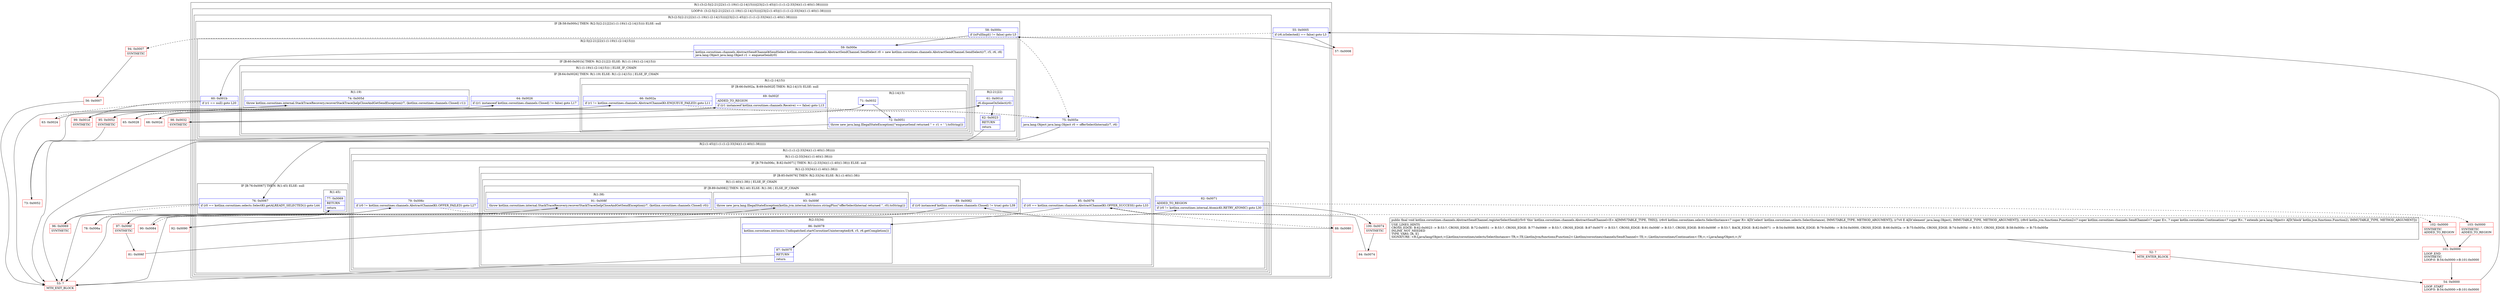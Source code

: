 digraph "CFG forkotlinx.coroutines.channels.AbstractSendChannel.registerSelectSend(Lkotlinx\/coroutines\/selects\/SelectInstance;Ljava\/lang\/Object;Lkotlin\/jvm\/functions\/Function2;)V" {
subgraph cluster_Region_53333267 {
label = "R(1:(3:(2:5|(2:21|22)(1:(1:19)(1:(2:14|15))))|23|(2:(1:45)|(1:(1:(1:(2:33|34)(1:(1:40)(1:38))))))))";
node [shape=record,color=blue];
subgraph cluster_LoopRegion_974623155 {
label = "LOOP:0: (3:(2:5|(2:21|22)(1:(1:19)(1:(2:14|15))))|23|(2:(1:45)|(1:(1:(1:(2:33|34)(1:(1:40)(1:38)))))))";
node [shape=record,color=blue];
Node_55 [shape=record,label="{55\:\ 0x0005|if (r6.isSelected() == false) goto L3\l}"];
subgraph cluster_Region_1316768302 {
label = "R(3:(2:5|(2:21|22)(1:(1:19)(1:(2:14|15))))|23|(2:(1:45)|(1:(1:(1:(2:33|34)(1:(1:40)(1:38)))))))";
node [shape=record,color=blue];
subgraph cluster_IfRegion_1427712747 {
label = "IF [B:58:0x000c] THEN: R(2:5|(2:21|22)(1:(1:19)(1:(2:14|15)))) ELSE: null";
node [shape=record,color=blue];
Node_58 [shape=record,label="{58\:\ 0x000c|if (isFullImpl() != false) goto L5\l}"];
subgraph cluster_Region_1918545060 {
label = "R(2:5|(2:21|22)(1:(1:19)(1:(2:14|15))))";
node [shape=record,color=blue];
Node_59 [shape=record,label="{59\:\ 0x000e|kotlinx.coroutines.channels.AbstractSendChannel$SendSelect kotlinx.coroutines.channels.AbstractSendChannel.SendSelect r0 = new kotlinx.coroutines.channels.AbstractSendChannel.SendSelect(r7, r5, r6, r8)\ljava.lang.Object java.lang.Object r1 = enqueueSend(r0)\l}"];
subgraph cluster_IfRegion_172136441 {
label = "IF [B:60:0x001b] THEN: R(2:21|22) ELSE: R(1:(1:19)(1:(2:14|15)))";
node [shape=record,color=blue];
Node_60 [shape=record,label="{60\:\ 0x001b|if (r1 == null) goto L20\l}"];
subgraph cluster_Region_239799528 {
label = "R(2:21|22)";
node [shape=record,color=blue];
Node_61 [shape=record,label="{61\:\ 0x001d|r6.disposeOnSelect(r0)\l}"];
Node_62 [shape=record,label="{62\:\ 0x0023|RETURN\l|return\l}"];
}
subgraph cluster_Region_1604858776 {
label = "R(1:(1:19)(1:(2:14|15))) | ELSE_IF_CHAIN\l";
node [shape=record,color=blue];
subgraph cluster_IfRegion_1229086446 {
label = "IF [B:64:0x0026] THEN: R(1:19) ELSE: R(1:(2:14|15)) | ELSE_IF_CHAIN\l";
node [shape=record,color=blue];
Node_64 [shape=record,label="{64\:\ 0x0026|if ((r1 instanceof kotlinx.coroutines.channels.Closed) != false) goto L17\l}"];
subgraph cluster_Region_1851450606 {
label = "R(1:19)";
node [shape=record,color=blue];
Node_74 [shape=record,label="{74\:\ 0x005d|throw kotlinx.coroutines.internal.StackTraceRecovery.recoverStackTrace(helpCloseAndGetSendException(r7, (kotlinx.coroutines.channels.Closed) r1))\l}"];
}
subgraph cluster_Region_847259691 {
label = "R(1:(2:14|15))";
node [shape=record,color=blue];
subgraph cluster_IfRegion_950045057 {
label = "IF [B:66:0x002a, B:69:0x002f] THEN: R(2:14|15) ELSE: null";
node [shape=record,color=blue];
Node_66 [shape=record,label="{66\:\ 0x002a|if (r1 != kotlinx.coroutines.channels.AbstractChannelKt.ENQUEUE_FAILED) goto L11\l}"];
Node_69 [shape=record,label="{69\:\ 0x002f|ADDED_TO_REGION\l|if ((r1 instanceof kotlinx.coroutines.channels.Receive) == false) goto L13\l}"];
subgraph cluster_Region_641940531 {
label = "R(2:14|15)";
node [shape=record,color=blue];
Node_71 [shape=record,label="{71\:\ 0x0032}"];
Node_72 [shape=record,label="{72\:\ 0x0051|throw new java.lang.IllegalStateException((\"enqueueSend returned \" + r1 + ' ').toString())\l}"];
}
}
}
}
}
}
}
}
Node_75 [shape=record,label="{75\:\ 0x005e|java.lang.Object java.lang.Object r0 = offerSelectInternal(r7, r6)\l}"];
subgraph cluster_Region_874298817 {
label = "R(2:(1:45)|(1:(1:(1:(2:33|34)(1:(1:40)(1:38))))))";
node [shape=record,color=blue];
subgraph cluster_IfRegion_492577817 {
label = "IF [B:76:0x0067] THEN: R(1:45) ELSE: null";
node [shape=record,color=blue];
Node_76 [shape=record,label="{76\:\ 0x0067|if (r0 == kotlinx.coroutines.selects.SelectKt.getALREADY_SELECTED()) goto L44\l}"];
subgraph cluster_Region_684623835 {
label = "R(1:45)";
node [shape=record,color=blue];
Node_77 [shape=record,label="{77\:\ 0x0069|RETURN\l|return\l}"];
}
}
subgraph cluster_Region_920933801 {
label = "R(1:(1:(1:(2:33|34)(1:(1:40)(1:38)))))";
node [shape=record,color=blue];
subgraph cluster_Region_85389870 {
label = "R(1:(1:(2:33|34)(1:(1:40)(1:38))))";
node [shape=record,color=blue];
subgraph cluster_IfRegion_1390174317 {
label = "IF [B:79:0x006c, B:82:0x0071] THEN: R(1:(2:33|34)(1:(1:40)(1:38))) ELSE: null";
node [shape=record,color=blue];
Node_79 [shape=record,label="{79\:\ 0x006c|if (r0 != kotlinx.coroutines.channels.AbstractChannelKt.OFFER_FAILED) goto L27\l}"];
Node_82 [shape=record,label="{82\:\ 0x0071|ADDED_TO_REGION\l|if (r0 != kotlinx.coroutines.internal.AtomicKt.RETRY_ATOMIC) goto L30\l}"];
subgraph cluster_Region_1412802040 {
label = "R(1:(2:33|34)(1:(1:40)(1:38)))";
node [shape=record,color=blue];
subgraph cluster_IfRegion_1274183102 {
label = "IF [B:85:0x0076] THEN: R(2:33|34) ELSE: R(1:(1:40)(1:38))";
node [shape=record,color=blue];
Node_85 [shape=record,label="{85\:\ 0x0076|if (r0 == kotlinx.coroutines.channels.AbstractChannelKt.OFFER_SUCCESS) goto L33\l}"];
subgraph cluster_Region_135856378 {
label = "R(2:33|34)";
node [shape=record,color=blue];
Node_86 [shape=record,label="{86\:\ 0x0078|kotlinx.coroutines.intrinsics.Undispatched.startCoroutineUnintercepted(r8, r5, r6.getCompletion())\l}"];
Node_87 [shape=record,label="{87\:\ 0x007f|RETURN\l|return\l}"];
}
subgraph cluster_Region_482624845 {
label = "R(1:(1:40)(1:38)) | ELSE_IF_CHAIN\l";
node [shape=record,color=blue];
subgraph cluster_IfRegion_1744008148 {
label = "IF [B:89:0x0082] THEN: R(1:40) ELSE: R(1:38) | ELSE_IF_CHAIN\l";
node [shape=record,color=blue];
Node_89 [shape=record,label="{89\:\ 0x0082|if ((r0 instanceof kotlinx.coroutines.channels.Closed) != true) goto L39\l}"];
subgraph cluster_Region_460586975 {
label = "R(1:40)";
node [shape=record,color=blue];
Node_93 [shape=record,label="{93\:\ 0x009f|throw new java.lang.IllegalStateException(kotlin.jvm.internal.Intrinsics.stringPlus(\"offerSelectInternal returned \", r0).toString())\l}"];
}
subgraph cluster_Region_706554836 {
label = "R(1:38)";
node [shape=record,color=blue];
Node_91 [shape=record,label="{91\:\ 0x008f|throw kotlinx.coroutines.internal.StackTraceRecovery.recoverStackTrace(helpCloseAndGetSendException(r7, (kotlinx.coroutines.channels.Closed) r0))\l}"];
}
}
}
}
}
}
}
}
}
}
}
}
Node_52 [shape=record,color=red,label="{52\:\ ?|MTH_ENTER_BLOCK\l}"];
Node_54 [shape=record,color=red,label="{54\:\ 0x0000|LOOP_START\lLOOP:0: B:54:0x0000\-\>B:101:0x0000\l}"];
Node_57 [shape=record,color=red,label="{57\:\ 0x0008}"];
Node_63 [shape=record,color=red,label="{63\:\ 0x0024}"];
Node_65 [shape=record,color=red,label="{65\:\ 0x0028}"];
Node_68 [shape=record,color=red,label="{68\:\ 0x002d}"];
Node_98 [shape=record,color=red,label="{98\:\ 0x0032|SYNTHETIC\l}"];
Node_53 [shape=record,color=red,label="{53\:\ ?|MTH_EXIT_BLOCK\l}"];
Node_95 [shape=record,color=red,label="{95\:\ 0x0052|SYNTHETIC\l}"];
Node_73 [shape=record,color=red,label="{73\:\ 0x0052}"];
Node_99 [shape=record,color=red,label="{99\:\ 0x001d|SYNTHETIC\l}"];
Node_78 [shape=record,color=red,label="{78\:\ 0x006a}"];
Node_97 [shape=record,color=red,label="{97\:\ 0x006f|SYNTHETIC\l}"];
Node_81 [shape=record,color=red,label="{81\:\ 0x006f}"];
Node_100 [shape=record,color=red,label="{100\:\ 0x0074|SYNTHETIC\l}"];
Node_84 [shape=record,color=red,label="{84\:\ 0x0074}"];
Node_88 [shape=record,color=red,label="{88\:\ 0x0080}"];
Node_90 [shape=record,color=red,label="{90\:\ 0x0084}"];
Node_92 [shape=record,color=red,label="{92\:\ 0x0090}"];
Node_103 [shape=record,color=red,label="{103\:\ 0x0000|SYNTHETIC\lADDED_TO_REGION\l}"];
Node_101 [shape=record,color=red,label="{101\:\ 0x0000|LOOP_END\lSYNTHETIC\lLOOP:0: B:54:0x0000\-\>B:101:0x0000\l}"];
Node_102 [shape=record,color=red,label="{102\:\ 0x0000|SYNTHETIC\lADDED_TO_REGION\l}"];
Node_96 [shape=record,color=red,label="{96\:\ 0x0069|SYNTHETIC\l}"];
Node_94 [shape=record,color=red,label="{94\:\ 0x0007|SYNTHETIC\l}"];
Node_56 [shape=record,color=red,label="{56\:\ 0x0007}"];
MethodNode[shape=record,label="{public final void kotlinx.coroutines.channels.AbstractSendChannel.registerSelectSend((r5v0 'this' kotlinx.coroutines.channels.AbstractSendChannel\<E\> A[IMMUTABLE_TYPE, THIS]), (r6v0 kotlinx.coroutines.selects.SelectInstance\<? super R\> A[D('select' kotlinx.coroutines.selects.SelectInstance), IMMUTABLE_TYPE, METHOD_ARGUMENT]), (r7v0 E A[D('element' java.lang.Object), IMMUTABLE_TYPE, METHOD_ARGUMENT]), (r8v0 kotlin.jvm.functions.Function2\<? super kotlinx.coroutines.channels.SendChannel\<? super E\>, ? super kotlin.coroutines.Continuation\<? super R\>, ? extends java.lang.Object\> A[D('block' kotlin.jvm.functions.Function2), IMMUTABLE_TYPE, METHOD_ARGUMENT]))  | USE_LINES_HINTS\lCROSS_EDGE: B:62:0x0023 \-\> B:53:?, CROSS_EDGE: B:72:0x0051 \-\> B:53:?, CROSS_EDGE: B:77:0x0069 \-\> B:53:?, CROSS_EDGE: B:87:0x007f \-\> B:53:?, CROSS_EDGE: B:91:0x008f \-\> B:53:?, CROSS_EDGE: B:93:0x009f \-\> B:53:?, BACK_EDGE: B:82:0x0071 \-\> B:54:0x0000, BACK_EDGE: B:79:0x006c \-\> B:54:0x0000, CROSS_EDGE: B:66:0x002a \-\> B:75:0x005e, CROSS_EDGE: B:74:0x005d \-\> B:53:?, CROSS_EDGE: B:58:0x000c \-\> B:75:0x005e\lINLINE_NOT_NEEDED\lTYPE_VARS: [R, E]\lSIGNATURE: \<R:Ljava\/lang\/Object;\>(Lkotlinx\/coroutines\/selects\/SelectInstance\<\-TR;\>;TE;Lkotlin\/jvm\/functions\/Function2\<\-Lkotlinx\/coroutines\/channels\/SendChannel\<\-TE;\>;\-Lkotlin\/coroutines\/Continuation\<\-TR;\>;+Ljava\/lang\/Object;\>;)V\l}"];
MethodNode -> Node_52;Node_55 -> Node_57;
Node_55 -> Node_94[style=dashed];
Node_58 -> Node_59;
Node_58 -> Node_75[style=dashed];
Node_59 -> Node_60;
Node_60 -> Node_63[style=dashed];
Node_60 -> Node_99;
Node_61 -> Node_62;
Node_62 -> Node_53;
Node_64 -> Node_65[style=dashed];
Node_64 -> Node_95;
Node_74 -> Node_53;
Node_66 -> Node_68;
Node_66 -> Node_75[style=dashed];
Node_69 -> Node_75[style=dashed];
Node_69 -> Node_98;
Node_71 -> Node_72;
Node_72 -> Node_53;
Node_75 -> Node_76;
Node_76 -> Node_78[style=dashed];
Node_76 -> Node_96;
Node_77 -> Node_53;
Node_79 -> Node_97;
Node_79 -> Node_102[style=dashed];
Node_82 -> Node_100;
Node_82 -> Node_103[style=dashed];
Node_85 -> Node_86;
Node_85 -> Node_88[style=dashed];
Node_86 -> Node_87;
Node_87 -> Node_53;
Node_89 -> Node_90[style=dashed];
Node_89 -> Node_92;
Node_93 -> Node_53;
Node_91 -> Node_53;
Node_52 -> Node_54;
Node_54 -> Node_55;
Node_57 -> Node_58;
Node_63 -> Node_64;
Node_65 -> Node_66;
Node_68 -> Node_69;
Node_98 -> Node_71;
Node_95 -> Node_73;
Node_73 -> Node_74;
Node_99 -> Node_61;
Node_78 -> Node_79;
Node_97 -> Node_81;
Node_81 -> Node_82;
Node_100 -> Node_84;
Node_84 -> Node_85;
Node_88 -> Node_89;
Node_90 -> Node_91;
Node_92 -> Node_93;
Node_103 -> Node_101;
Node_101 -> Node_54;
Node_102 -> Node_101;
Node_96 -> Node_77;
Node_94 -> Node_56;
Node_56 -> Node_53;
}

